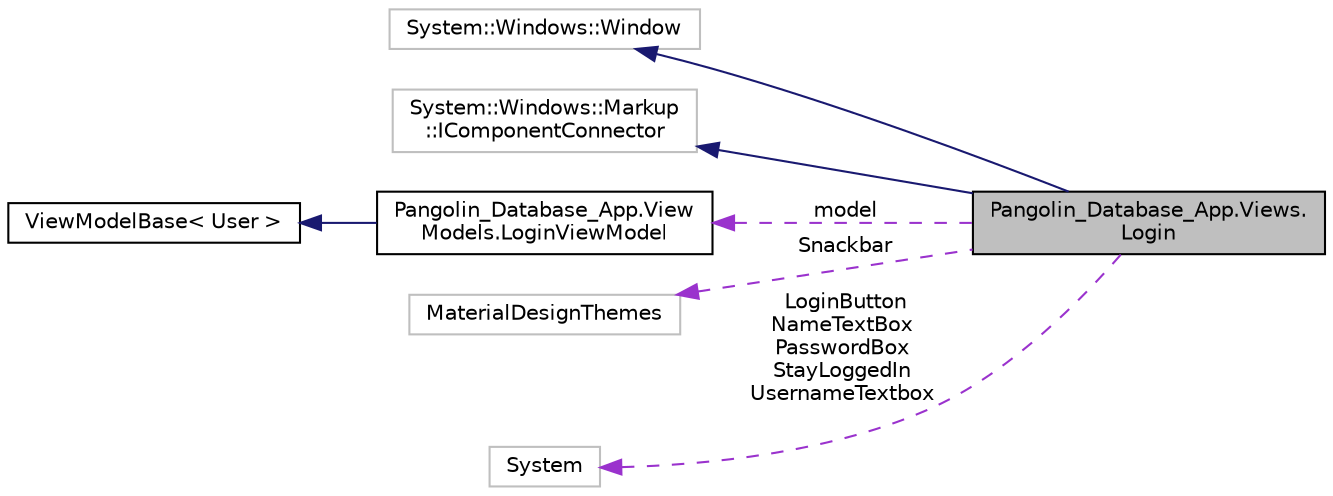 digraph "Pangolin_Database_App.Views.Login"
{
 // LATEX_PDF_SIZE
  edge [fontname="Helvetica",fontsize="10",labelfontname="Helvetica",labelfontsize="10"];
  node [fontname="Helvetica",fontsize="10",shape=record];
  rankdir="LR";
  Node1 [label="Pangolin_Database_App.Views.\lLogin",height=0.2,width=0.4,color="black", fillcolor="grey75", style="filled", fontcolor="black",tooltip="Login"];
  Node2 -> Node1 [dir="back",color="midnightblue",fontsize="10",style="solid"];
  Node2 [label="System::Windows::Window",height=0.2,width=0.4,color="grey75", fillcolor="white", style="filled",tooltip=" "];
  Node3 -> Node1 [dir="back",color="midnightblue",fontsize="10",style="solid"];
  Node3 [label="System::Windows::Markup\l::IComponentConnector",height=0.2,width=0.4,color="grey75", fillcolor="white", style="filled",tooltip=" "];
  Node4 -> Node1 [dir="back",color="darkorchid3",fontsize="10",style="dashed",label=" model" ];
  Node4 [label="Pangolin_Database_App.View\lModels.LoginViewModel",height=0.2,width=0.4,color="black", fillcolor="white", style="filled",URL="$class_pangolin___database___app_1_1_view_models_1_1_login_view_model.html",tooltip=" "];
  Node5 -> Node4 [dir="back",color="midnightblue",fontsize="10",style="solid"];
  Node5 [label="ViewModelBase\< User \>",height=0.2,width=0.4,color="black", fillcolor="white", style="filled",URL="$class_pangolin___database___app_1_1_view_models_1_1_view_model_base.html",tooltip=" "];
  Node6 -> Node1 [dir="back",color="darkorchid3",fontsize="10",style="dashed",label=" Snackbar" ];
  Node6 [label="MaterialDesignThemes",height=0.2,width=0.4,color="grey75", fillcolor="white", style="filled",tooltip=" "];
  Node7 -> Node1 [dir="back",color="darkorchid3",fontsize="10",style="dashed",label=" LoginButton\nNameTextBox\nPasswordBox\nStayLoggedIn\nUsernameTextbox" ];
  Node7 [label="System",height=0.2,width=0.4,color="grey75", fillcolor="white", style="filled",tooltip=" "];
}
